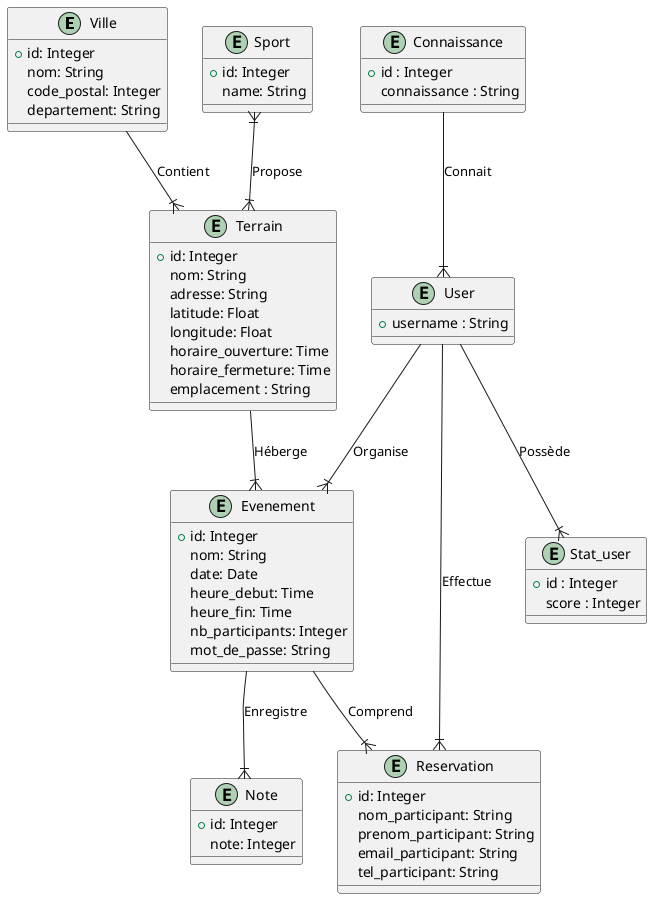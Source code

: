 @startuml

entity "Ville" {
  + id: Integer
  nom: String
  code_postal: Integer
  departement: String
}

entity "Terrain" {
  + id: Integer
  nom: String
  adresse: String
  latitude: Float
  longitude: Float
  horaire_ouverture: Time
  horaire_fermeture: Time
  emplacement : String
}

entity "Evenement" {
  + id: Integer
  nom: String
  date: Date
  heure_debut: Time
  heure_fin: Time
  nb_participants: Integer
  mot_de_passe: String
}

entity "Sport" {
  + id: Integer
  name: String
}

entity "Reservation" {
  + id: Integer
  nom_participant: String
  prenom_participant: String
  email_participant: String
  tel_participant: String
}

entity "Note" {
  + id: Integer
  note: Integer
}

entity "User" {
  + username : String
}

entity "Connaissance" {
  + id : Integer
  connaissance : String
}

entity "Stat_user" {
  +id : Integer
  score : Integer
}
' entity "TerrainSportAssociation" {
'   + terrain_id: Integer
'   + sport_id: Integer
' }

Ville --|{ Terrain : "Contient"
Terrain --|{ Evenement : "Héberge"
Evenement --|{ Reservation : "Comprend"
Evenement --|{ Note : "Enregistre"
Sport }|--|{ Terrain : "Propose"
User --|{ Evenement : "Organise"
Connaissance --|{ User : "Connait"
User --|{ Reservation : "Effectue"
User --|{ Stat_user : "Possède"



@enduml
